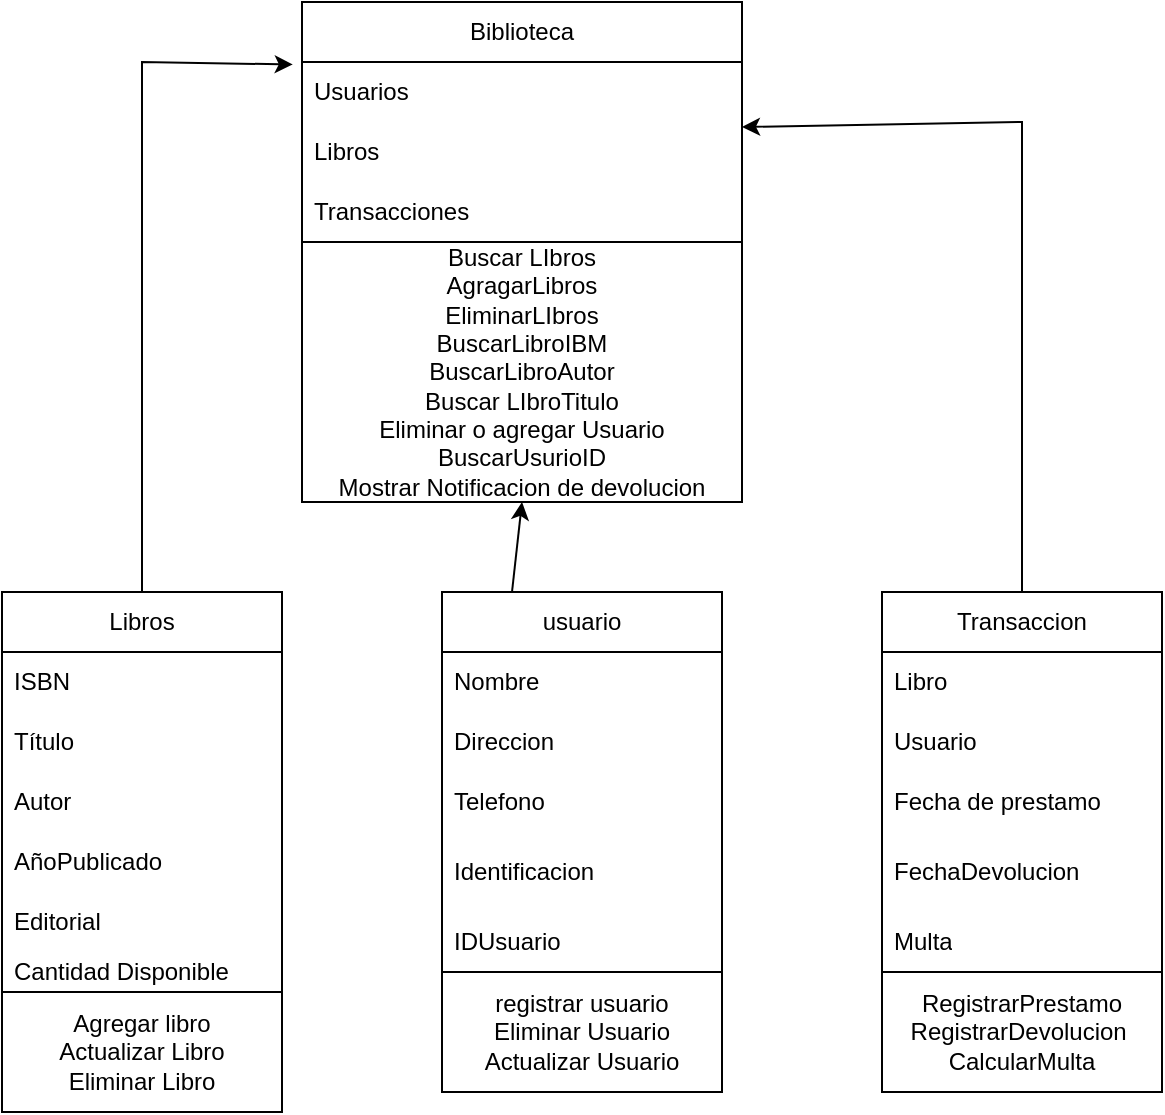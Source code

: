 <mxfile version="23.1.7" type="device">
  <diagram name="Página-1" id="dtY6TgOl21hoGumwCINH">
    <mxGraphModel dx="979" dy="1725" grid="1" gridSize="10" guides="1" tooltips="1" connect="1" arrows="1" fold="1" page="1" pageScale="1" pageWidth="827" pageHeight="1169" math="0" shadow="0">
      <root>
        <mxCell id="0" />
        <mxCell id="1" parent="0" />
        <mxCell id="bnYq-AW50d3xSq8OS2tf-3" value="Biblioteca" style="swimlane;fontStyle=0;childLayout=stackLayout;horizontal=1;startSize=30;horizontalStack=0;resizeParent=1;resizeParentMax=0;resizeLast=0;collapsible=1;marginBottom=0;whiteSpace=wrap;html=1;" vertex="1" parent="1">
          <mxGeometry x="330" y="-370" width="220" height="250" as="geometry" />
        </mxCell>
        <mxCell id="bnYq-AW50d3xSq8OS2tf-4" value="Usuarios" style="text;strokeColor=none;fillColor=none;align=left;verticalAlign=middle;spacingLeft=4;spacingRight=4;overflow=hidden;points=[[0,0.5],[1,0.5]];portConstraint=eastwest;rotatable=0;whiteSpace=wrap;html=1;" vertex="1" parent="bnYq-AW50d3xSq8OS2tf-3">
          <mxGeometry y="30" width="220" height="30" as="geometry" />
        </mxCell>
        <mxCell id="bnYq-AW50d3xSq8OS2tf-5" value="Libros" style="text;strokeColor=none;fillColor=none;align=left;verticalAlign=middle;spacingLeft=4;spacingRight=4;overflow=hidden;points=[[0,0.5],[1,0.5]];portConstraint=eastwest;rotatable=0;whiteSpace=wrap;html=1;" vertex="1" parent="bnYq-AW50d3xSq8OS2tf-3">
          <mxGeometry y="60" width="220" height="30" as="geometry" />
        </mxCell>
        <mxCell id="bnYq-AW50d3xSq8OS2tf-6" value="Transacciones" style="text;strokeColor=none;fillColor=none;align=left;verticalAlign=middle;spacingLeft=4;spacingRight=4;overflow=hidden;points=[[0,0.5],[1,0.5]];portConstraint=eastwest;rotatable=0;whiteSpace=wrap;html=1;" vertex="1" parent="bnYq-AW50d3xSq8OS2tf-3">
          <mxGeometry y="90" width="220" height="30" as="geometry" />
        </mxCell>
        <mxCell id="bnYq-AW50d3xSq8OS2tf-40" value="Buscar LIbros&lt;div&gt;AgragarLibros&lt;br&gt;EliminarLIbros&lt;br&gt;BuscarLibroIBM&lt;br&gt;BuscarLibroAutor&lt;br&gt;Buscar LIbroTitulo&lt;br&gt;Eliminar o agregar Usuario&lt;br&gt;BuscarUsurioID&lt;br&gt;Mostrar Notificacion de devolucion&lt;/div&gt;" style="rounded=0;whiteSpace=wrap;html=1;" vertex="1" parent="bnYq-AW50d3xSq8OS2tf-3">
          <mxGeometry y="120" width="220" height="130" as="geometry" />
        </mxCell>
        <mxCell id="bnYq-AW50d3xSq8OS2tf-13" value="Libros" style="swimlane;fontStyle=0;childLayout=stackLayout;horizontal=1;startSize=30;horizontalStack=0;resizeParent=1;resizeParentMax=0;resizeLast=0;collapsible=1;marginBottom=0;whiteSpace=wrap;html=1;" vertex="1" parent="1">
          <mxGeometry x="180" y="-75" width="140" height="260" as="geometry">
            <mxRectangle x="290" y="140" width="60" height="30" as="alternateBounds" />
          </mxGeometry>
        </mxCell>
        <mxCell id="bnYq-AW50d3xSq8OS2tf-14" value="ISBN" style="text;strokeColor=none;fillColor=none;align=left;verticalAlign=middle;spacingLeft=4;spacingRight=4;overflow=hidden;points=[[0,0.5],[1,0.5]];portConstraint=eastwest;rotatable=0;whiteSpace=wrap;html=1;" vertex="1" parent="bnYq-AW50d3xSq8OS2tf-13">
          <mxGeometry y="30" width="140" height="30" as="geometry" />
        </mxCell>
        <mxCell id="bnYq-AW50d3xSq8OS2tf-15" value="Título" style="text;strokeColor=none;fillColor=none;align=left;verticalAlign=middle;spacingLeft=4;spacingRight=4;overflow=hidden;points=[[0,0.5],[1,0.5]];portConstraint=eastwest;rotatable=0;whiteSpace=wrap;html=1;" vertex="1" parent="bnYq-AW50d3xSq8OS2tf-13">
          <mxGeometry y="60" width="140" height="30" as="geometry" />
        </mxCell>
        <mxCell id="bnYq-AW50d3xSq8OS2tf-17" value="Autor" style="text;strokeColor=none;fillColor=none;align=left;verticalAlign=middle;spacingLeft=4;spacingRight=4;overflow=hidden;points=[[0,0.5],[1,0.5]];portConstraint=eastwest;rotatable=0;whiteSpace=wrap;html=1;" vertex="1" parent="bnYq-AW50d3xSq8OS2tf-13">
          <mxGeometry y="90" width="140" height="30" as="geometry" />
        </mxCell>
        <mxCell id="bnYq-AW50d3xSq8OS2tf-16" value="AñoPublicado" style="text;strokeColor=none;fillColor=none;align=left;verticalAlign=middle;spacingLeft=4;spacingRight=4;overflow=hidden;points=[[0,0.5],[1,0.5]];portConstraint=eastwest;rotatable=0;whiteSpace=wrap;html=1;" vertex="1" parent="bnYq-AW50d3xSq8OS2tf-13">
          <mxGeometry y="120" width="140" height="30" as="geometry" />
        </mxCell>
        <mxCell id="bnYq-AW50d3xSq8OS2tf-18" value="Editorial" style="text;strokeColor=none;fillColor=none;align=left;verticalAlign=middle;spacingLeft=4;spacingRight=4;overflow=hidden;points=[[0,0.5],[1,0.5]];portConstraint=eastwest;rotatable=0;whiteSpace=wrap;html=1;" vertex="1" parent="bnYq-AW50d3xSq8OS2tf-13">
          <mxGeometry y="150" width="140" height="30" as="geometry" />
        </mxCell>
        <mxCell id="bnYq-AW50d3xSq8OS2tf-19" value="Cantidad Disponible" style="text;strokeColor=none;fillColor=none;align=left;verticalAlign=middle;spacingLeft=4;spacingRight=4;overflow=hidden;points=[[0,0.5],[1,0.5]];portConstraint=eastwest;rotatable=0;whiteSpace=wrap;html=1;" vertex="1" parent="bnYq-AW50d3xSq8OS2tf-13">
          <mxGeometry y="180" width="140" height="20" as="geometry" />
        </mxCell>
        <mxCell id="bnYq-AW50d3xSq8OS2tf-37" value="Agregar libro&lt;br&gt;Actualizar Libro&lt;br&gt;Eliminar Libro" style="rounded=0;whiteSpace=wrap;html=1;" vertex="1" parent="bnYq-AW50d3xSq8OS2tf-13">
          <mxGeometry y="200" width="140" height="60" as="geometry" />
        </mxCell>
        <mxCell id="bnYq-AW50d3xSq8OS2tf-20" value="usuario" style="swimlane;fontStyle=0;childLayout=stackLayout;horizontal=1;startSize=30;horizontalStack=0;resizeParent=1;resizeParentMax=0;resizeLast=0;collapsible=1;marginBottom=0;whiteSpace=wrap;html=1;" vertex="1" parent="1">
          <mxGeometry x="400" y="-75" width="140" height="250" as="geometry">
            <mxRectangle x="290" y="140" width="60" height="30" as="alternateBounds" />
          </mxGeometry>
        </mxCell>
        <mxCell id="bnYq-AW50d3xSq8OS2tf-21" value="Nombre" style="text;strokeColor=none;fillColor=none;align=left;verticalAlign=middle;spacingLeft=4;spacingRight=4;overflow=hidden;points=[[0,0.5],[1,0.5]];portConstraint=eastwest;rotatable=0;whiteSpace=wrap;html=1;" vertex="1" parent="bnYq-AW50d3xSq8OS2tf-20">
          <mxGeometry y="30" width="140" height="30" as="geometry" />
        </mxCell>
        <mxCell id="bnYq-AW50d3xSq8OS2tf-22" value="Direccion" style="text;strokeColor=none;fillColor=none;align=left;verticalAlign=middle;spacingLeft=4;spacingRight=4;overflow=hidden;points=[[0,0.5],[1,0.5]];portConstraint=eastwest;rotatable=0;whiteSpace=wrap;html=1;" vertex="1" parent="bnYq-AW50d3xSq8OS2tf-20">
          <mxGeometry y="60" width="140" height="30" as="geometry" />
        </mxCell>
        <mxCell id="bnYq-AW50d3xSq8OS2tf-23" value="Telefono" style="text;strokeColor=none;fillColor=none;align=left;verticalAlign=middle;spacingLeft=4;spacingRight=4;overflow=hidden;points=[[0,0.5],[1,0.5]];portConstraint=eastwest;rotatable=0;whiteSpace=wrap;html=1;" vertex="1" parent="bnYq-AW50d3xSq8OS2tf-20">
          <mxGeometry y="90" width="140" height="30" as="geometry" />
        </mxCell>
        <mxCell id="bnYq-AW50d3xSq8OS2tf-24" value="Identificacion" style="text;strokeColor=none;fillColor=none;align=left;verticalAlign=middle;spacingLeft=4;spacingRight=4;overflow=hidden;points=[[0,0.5],[1,0.5]];portConstraint=eastwest;rotatable=0;whiteSpace=wrap;html=1;" vertex="1" parent="bnYq-AW50d3xSq8OS2tf-20">
          <mxGeometry y="120" width="140" height="40" as="geometry" />
        </mxCell>
        <mxCell id="bnYq-AW50d3xSq8OS2tf-25" value="IDUsuario" style="text;strokeColor=none;fillColor=none;align=left;verticalAlign=middle;spacingLeft=4;spacingRight=4;overflow=hidden;points=[[0,0.5],[1,0.5]];portConstraint=eastwest;rotatable=0;whiteSpace=wrap;html=1;" vertex="1" parent="bnYq-AW50d3xSq8OS2tf-20">
          <mxGeometry y="160" width="140" height="30" as="geometry" />
        </mxCell>
        <mxCell id="bnYq-AW50d3xSq8OS2tf-38" value="registrar usuario&lt;br&gt;Eliminar Usuario&lt;br&gt;Actualizar Usuario" style="rounded=0;whiteSpace=wrap;html=1;" vertex="1" parent="bnYq-AW50d3xSq8OS2tf-20">
          <mxGeometry y="190" width="140" height="60" as="geometry" />
        </mxCell>
        <mxCell id="bnYq-AW50d3xSq8OS2tf-27" value="Transaccion" style="swimlane;fontStyle=0;childLayout=stackLayout;horizontal=1;startSize=30;horizontalStack=0;resizeParent=1;resizeParentMax=0;resizeLast=0;collapsible=1;marginBottom=0;whiteSpace=wrap;html=1;" vertex="1" parent="1">
          <mxGeometry x="620" y="-75" width="140" height="250" as="geometry">
            <mxRectangle x="290" y="140" width="60" height="30" as="alternateBounds" />
          </mxGeometry>
        </mxCell>
        <mxCell id="bnYq-AW50d3xSq8OS2tf-28" value="Libro" style="text;strokeColor=none;fillColor=none;align=left;verticalAlign=middle;spacingLeft=4;spacingRight=4;overflow=hidden;points=[[0,0.5],[1,0.5]];portConstraint=eastwest;rotatable=0;whiteSpace=wrap;html=1;" vertex="1" parent="bnYq-AW50d3xSq8OS2tf-27">
          <mxGeometry y="30" width="140" height="30" as="geometry" />
        </mxCell>
        <mxCell id="bnYq-AW50d3xSq8OS2tf-29" value="Usuario" style="text;strokeColor=none;fillColor=none;align=left;verticalAlign=middle;spacingLeft=4;spacingRight=4;overflow=hidden;points=[[0,0.5],[1,0.5]];portConstraint=eastwest;rotatable=0;whiteSpace=wrap;html=1;" vertex="1" parent="bnYq-AW50d3xSq8OS2tf-27">
          <mxGeometry y="60" width="140" height="30" as="geometry" />
        </mxCell>
        <mxCell id="bnYq-AW50d3xSq8OS2tf-30" value="Fecha de prestamo" style="text;strokeColor=none;fillColor=none;align=left;verticalAlign=middle;spacingLeft=4;spacingRight=4;overflow=hidden;points=[[0,0.5],[1,0.5]];portConstraint=eastwest;rotatable=0;whiteSpace=wrap;html=1;" vertex="1" parent="bnYq-AW50d3xSq8OS2tf-27">
          <mxGeometry y="90" width="140" height="30" as="geometry" />
        </mxCell>
        <mxCell id="bnYq-AW50d3xSq8OS2tf-31" value="FechaDevolucion" style="text;strokeColor=none;fillColor=none;align=left;verticalAlign=middle;spacingLeft=4;spacingRight=4;overflow=hidden;points=[[0,0.5],[1,0.5]];portConstraint=eastwest;rotatable=0;whiteSpace=wrap;html=1;" vertex="1" parent="bnYq-AW50d3xSq8OS2tf-27">
          <mxGeometry y="120" width="140" height="40" as="geometry" />
        </mxCell>
        <mxCell id="bnYq-AW50d3xSq8OS2tf-32" value="Multa" style="text;strokeColor=none;fillColor=none;align=left;verticalAlign=middle;spacingLeft=4;spacingRight=4;overflow=hidden;points=[[0,0.5],[1,0.5]];portConstraint=eastwest;rotatable=0;whiteSpace=wrap;html=1;" vertex="1" parent="bnYq-AW50d3xSq8OS2tf-27">
          <mxGeometry y="160" width="140" height="30" as="geometry" />
        </mxCell>
        <mxCell id="bnYq-AW50d3xSq8OS2tf-39" value="RegistrarPrestamo&lt;br&gt;RegistrarDevolucion&amp;nbsp;&lt;br&gt;CalcularMulta" style="rounded=0;whiteSpace=wrap;html=1;" vertex="1" parent="bnYq-AW50d3xSq8OS2tf-27">
          <mxGeometry y="190" width="140" height="60" as="geometry" />
        </mxCell>
        <mxCell id="bnYq-AW50d3xSq8OS2tf-33" value="" style="endArrow=classic;html=1;rounded=0;entryX=-0.021;entryY=0.125;entryDx=0;entryDy=0;entryPerimeter=0;exitX=0.5;exitY=0;exitDx=0;exitDy=0;" edge="1" parent="1" source="bnYq-AW50d3xSq8OS2tf-13" target="bnYq-AW50d3xSq8OS2tf-3">
          <mxGeometry width="50" height="50" relative="1" as="geometry">
            <mxPoint x="230" y="-180" as="sourcePoint" />
            <mxPoint x="280" y="-230" as="targetPoint" />
            <Array as="points">
              <mxPoint x="250" y="-340" />
            </Array>
          </mxGeometry>
        </mxCell>
        <mxCell id="bnYq-AW50d3xSq8OS2tf-34" value="" style="endArrow=classic;html=1;rounded=0;exitX=0.25;exitY=0;exitDx=0;exitDy=0;entryX=0.5;entryY=1;entryDx=0;entryDy=0;" edge="1" parent="1" source="bnYq-AW50d3xSq8OS2tf-20" target="bnYq-AW50d3xSq8OS2tf-40">
          <mxGeometry width="50" height="50" relative="1" as="geometry">
            <mxPoint x="410" y="-100" as="sourcePoint" />
            <mxPoint x="460" y="-150" as="targetPoint" />
          </mxGeometry>
        </mxCell>
        <mxCell id="bnYq-AW50d3xSq8OS2tf-35" value="" style="endArrow=classic;html=1;rounded=0;exitX=0.5;exitY=0;exitDx=0;exitDy=0;entryX=1;entryY=0.25;entryDx=0;entryDy=0;" edge="1" parent="1" source="bnYq-AW50d3xSq8OS2tf-27" target="bnYq-AW50d3xSq8OS2tf-3">
          <mxGeometry width="50" height="50" relative="1" as="geometry">
            <mxPoint x="560" y="-170" as="sourcePoint" />
            <mxPoint x="610" y="-220" as="targetPoint" />
            <Array as="points">
              <mxPoint x="690" y="-310" />
            </Array>
          </mxGeometry>
        </mxCell>
      </root>
    </mxGraphModel>
  </diagram>
</mxfile>
